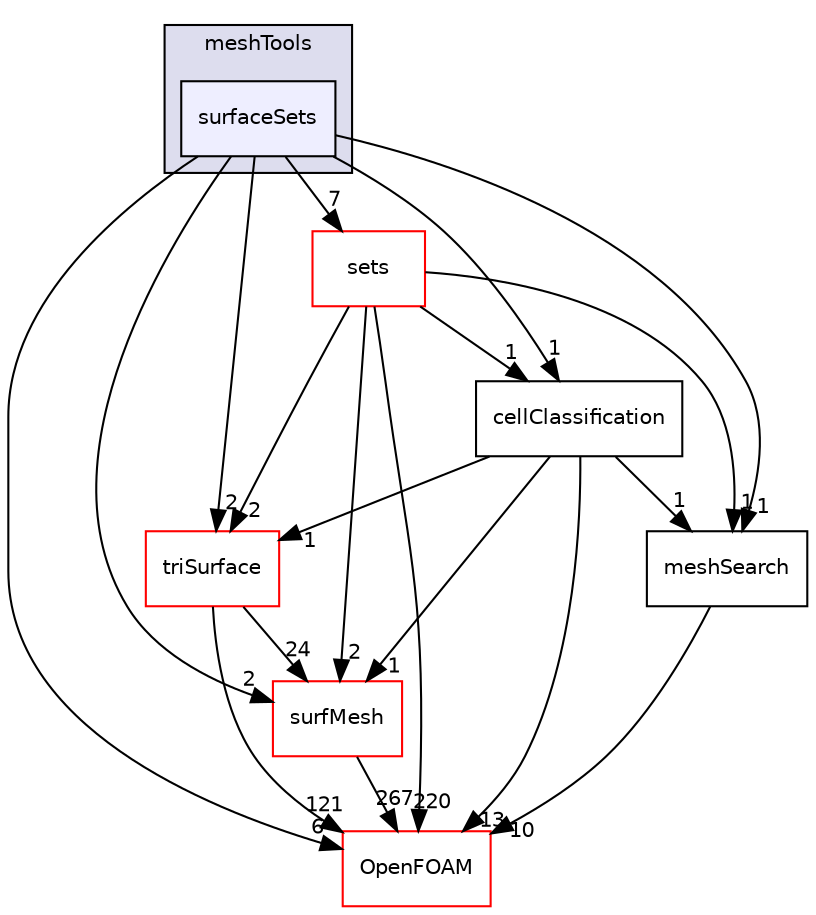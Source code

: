 digraph "src/meshTools/surfaceSets" {
  bgcolor=transparent;
  compound=true
  node [ fontsize="10", fontname="Helvetica"];
  edge [ labelfontsize="10", labelfontname="Helvetica"];
  subgraph clusterdir_ae30ad0bef50cf391b24c614251bb9fd {
    graph [ bgcolor="#ddddee", pencolor="black", label="meshTools" fontname="Helvetica", fontsize="10", URL="dir_ae30ad0bef50cf391b24c614251bb9fd.html"]
  dir_e680ad1ba1f83b1c217a13410c40c85a [shape=box, label="surfaceSets", style="filled", fillcolor="#eeeeff", pencolor="black", URL="dir_e680ad1ba1f83b1c217a13410c40c85a.html"];
  }
  dir_0a88fe22feb23ce5f078a04a1df67721 [shape=box label="surfMesh" color="red" URL="dir_0a88fe22feb23ce5f078a04a1df67721.html"];
  dir_7314f67fd2a911ec2225fce1156c35c5 [shape=box label="meshSearch" URL="dir_7314f67fd2a911ec2225fce1156c35c5.html"];
  dir_2c4b96702ead4056d900947b6784ec65 [shape=box label="triSurface" color="red" URL="dir_2c4b96702ead4056d900947b6784ec65.html"];
  dir_c5473ff19b20e6ec4dfe5c310b3778a8 [shape=box label="OpenFOAM" color="red" URL="dir_c5473ff19b20e6ec4dfe5c310b3778a8.html"];
  dir_2133a227430c598cbabf81244446fac0 [shape=box label="sets" color="red" URL="dir_2133a227430c598cbabf81244446fac0.html"];
  dir_4bc05fb9b88a5582dccdfc3fdfdff5b9 [shape=box label="cellClassification" URL="dir_4bc05fb9b88a5582dccdfc3fdfdff5b9.html"];
  dir_0a88fe22feb23ce5f078a04a1df67721->dir_c5473ff19b20e6ec4dfe5c310b3778a8 [headlabel="267", labeldistance=1.5 headhref="dir_003623_002151.html"];
  dir_e680ad1ba1f83b1c217a13410c40c85a->dir_0a88fe22feb23ce5f078a04a1df67721 [headlabel="2", labeldistance=1.5 headhref="dir_002118_003623.html"];
  dir_e680ad1ba1f83b1c217a13410c40c85a->dir_7314f67fd2a911ec2225fce1156c35c5 [headlabel="1", labeldistance=1.5 headhref="dir_002118_002013.html"];
  dir_e680ad1ba1f83b1c217a13410c40c85a->dir_2c4b96702ead4056d900947b6784ec65 [headlabel="2", labeldistance=1.5 headhref="dir_002118_002120.html"];
  dir_e680ad1ba1f83b1c217a13410c40c85a->dir_c5473ff19b20e6ec4dfe5c310b3778a8 [headlabel="6", labeldistance=1.5 headhref="dir_002118_002151.html"];
  dir_e680ad1ba1f83b1c217a13410c40c85a->dir_2133a227430c598cbabf81244446fac0 [headlabel="7", labeldistance=1.5 headhref="dir_002118_002051.html"];
  dir_e680ad1ba1f83b1c217a13410c40c85a->dir_4bc05fb9b88a5582dccdfc3fdfdff5b9 [headlabel="1", labeldistance=1.5 headhref="dir_002118_001984.html"];
  dir_7314f67fd2a911ec2225fce1156c35c5->dir_c5473ff19b20e6ec4dfe5c310b3778a8 [headlabel="10", labeldistance=1.5 headhref="dir_002013_002151.html"];
  dir_2c4b96702ead4056d900947b6784ec65->dir_0a88fe22feb23ce5f078a04a1df67721 [headlabel="24", labeldistance=1.5 headhref="dir_002120_003623.html"];
  dir_2c4b96702ead4056d900947b6784ec65->dir_c5473ff19b20e6ec4dfe5c310b3778a8 [headlabel="121", labeldistance=1.5 headhref="dir_002120_002151.html"];
  dir_2133a227430c598cbabf81244446fac0->dir_0a88fe22feb23ce5f078a04a1df67721 [headlabel="2", labeldistance=1.5 headhref="dir_002051_003623.html"];
  dir_2133a227430c598cbabf81244446fac0->dir_7314f67fd2a911ec2225fce1156c35c5 [headlabel="1", labeldistance=1.5 headhref="dir_002051_002013.html"];
  dir_2133a227430c598cbabf81244446fac0->dir_2c4b96702ead4056d900947b6784ec65 [headlabel="2", labeldistance=1.5 headhref="dir_002051_002120.html"];
  dir_2133a227430c598cbabf81244446fac0->dir_c5473ff19b20e6ec4dfe5c310b3778a8 [headlabel="220", labeldistance=1.5 headhref="dir_002051_002151.html"];
  dir_2133a227430c598cbabf81244446fac0->dir_4bc05fb9b88a5582dccdfc3fdfdff5b9 [headlabel="1", labeldistance=1.5 headhref="dir_002051_001984.html"];
  dir_4bc05fb9b88a5582dccdfc3fdfdff5b9->dir_0a88fe22feb23ce5f078a04a1df67721 [headlabel="1", labeldistance=1.5 headhref="dir_001984_003623.html"];
  dir_4bc05fb9b88a5582dccdfc3fdfdff5b9->dir_7314f67fd2a911ec2225fce1156c35c5 [headlabel="1", labeldistance=1.5 headhref="dir_001984_002013.html"];
  dir_4bc05fb9b88a5582dccdfc3fdfdff5b9->dir_2c4b96702ead4056d900947b6784ec65 [headlabel="1", labeldistance=1.5 headhref="dir_001984_002120.html"];
  dir_4bc05fb9b88a5582dccdfc3fdfdff5b9->dir_c5473ff19b20e6ec4dfe5c310b3778a8 [headlabel="13", labeldistance=1.5 headhref="dir_001984_002151.html"];
}

